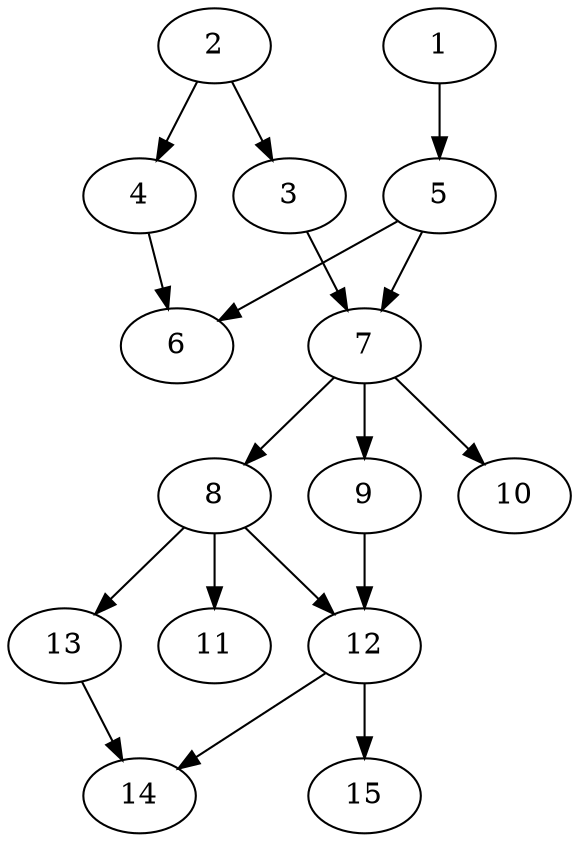 // DAG automatically generated by daggen at Thu Oct  3 13:59:27 2019
// ./daggen --dot -n 15 --ccr 0.5 --fat 0.5 --regular 0.9 --density 0.5 --mindata 5242880 --maxdata 52428800 
digraph G {
  1 [size="64290816", alpha="0.11", expect_size="32145408"] 
  1 -> 5 [size ="32145408"]
  2 [size="85637120", alpha="0.00", expect_size="42818560"] 
  2 -> 3 [size ="42818560"]
  2 -> 4 [size ="42818560"]
  3 [size="73492480", alpha="0.19", expect_size="36746240"] 
  3 -> 7 [size ="36746240"]
  4 [size="82108416", alpha="0.16", expect_size="41054208"] 
  4 -> 6 [size ="41054208"]
  5 [size="87259136", alpha="0.16", expect_size="43629568"] 
  5 -> 6 [size ="43629568"]
  5 -> 7 [size ="43629568"]
  6 [size="40353792", alpha="0.06", expect_size="20176896"] 
  7 [size="75366400", alpha="0.06", expect_size="37683200"] 
  7 -> 8 [size ="37683200"]
  7 -> 9 [size ="37683200"]
  7 -> 10 [size ="37683200"]
  8 [size="66260992", alpha="0.18", expect_size="33130496"] 
  8 -> 11 [size ="33130496"]
  8 -> 12 [size ="33130496"]
  8 -> 13 [size ="33130496"]
  9 [size="12060672", alpha="0.16", expect_size="6030336"] 
  9 -> 12 [size ="6030336"]
  10 [size="20293632", alpha="0.16", expect_size="10146816"] 
  11 [size="43638784", alpha="0.12", expect_size="21819392"] 
  12 [size="93224960", alpha="0.11", expect_size="46612480"] 
  12 -> 14 [size ="46612480"]
  12 -> 15 [size ="46612480"]
  13 [size="95092736", alpha="0.02", expect_size="47546368"] 
  13 -> 14 [size ="47546368"]
  14 [size="92438528", alpha="0.14", expect_size="46219264"] 
  15 [size="72939520", alpha="0.00", expect_size="36469760"] 
}

